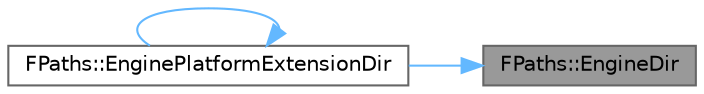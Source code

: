 digraph "FPaths::EngineDir"
{
 // INTERACTIVE_SVG=YES
 // LATEX_PDF_SIZE
  bgcolor="transparent";
  edge [fontname=Helvetica,fontsize=10,labelfontname=Helvetica,labelfontsize=10];
  node [fontname=Helvetica,fontsize=10,shape=box,height=0.2,width=0.4];
  rankdir="RL";
  Node1 [id="Node000001",label="FPaths::EngineDir",height=0.2,width=0.4,color="gray40", fillcolor="grey60", style="filled", fontcolor="black",tooltip="Returns the base directory of the \"core\" engine that can be shared across several games or across gam..."];
  Node1 -> Node2 [id="edge1_Node000001_Node000002",dir="back",color="steelblue1",style="solid",tooltip=" "];
  Node2 [id="Node000002",label="FPaths::EnginePlatformExtensionDir",height=0.2,width=0.4,color="grey40", fillcolor="white", style="filled",URL="$df/d4c/classFPaths.html#a663f6d8704e8276cd2fdbeb0fa3a026e",tooltip="Returns the directory where the engine's platform extensions resides for the given platform."];
  Node2 -> Node2 [id="edge2_Node000002_Node000002",dir="back",color="steelblue1",style="solid",tooltip=" "];
}
